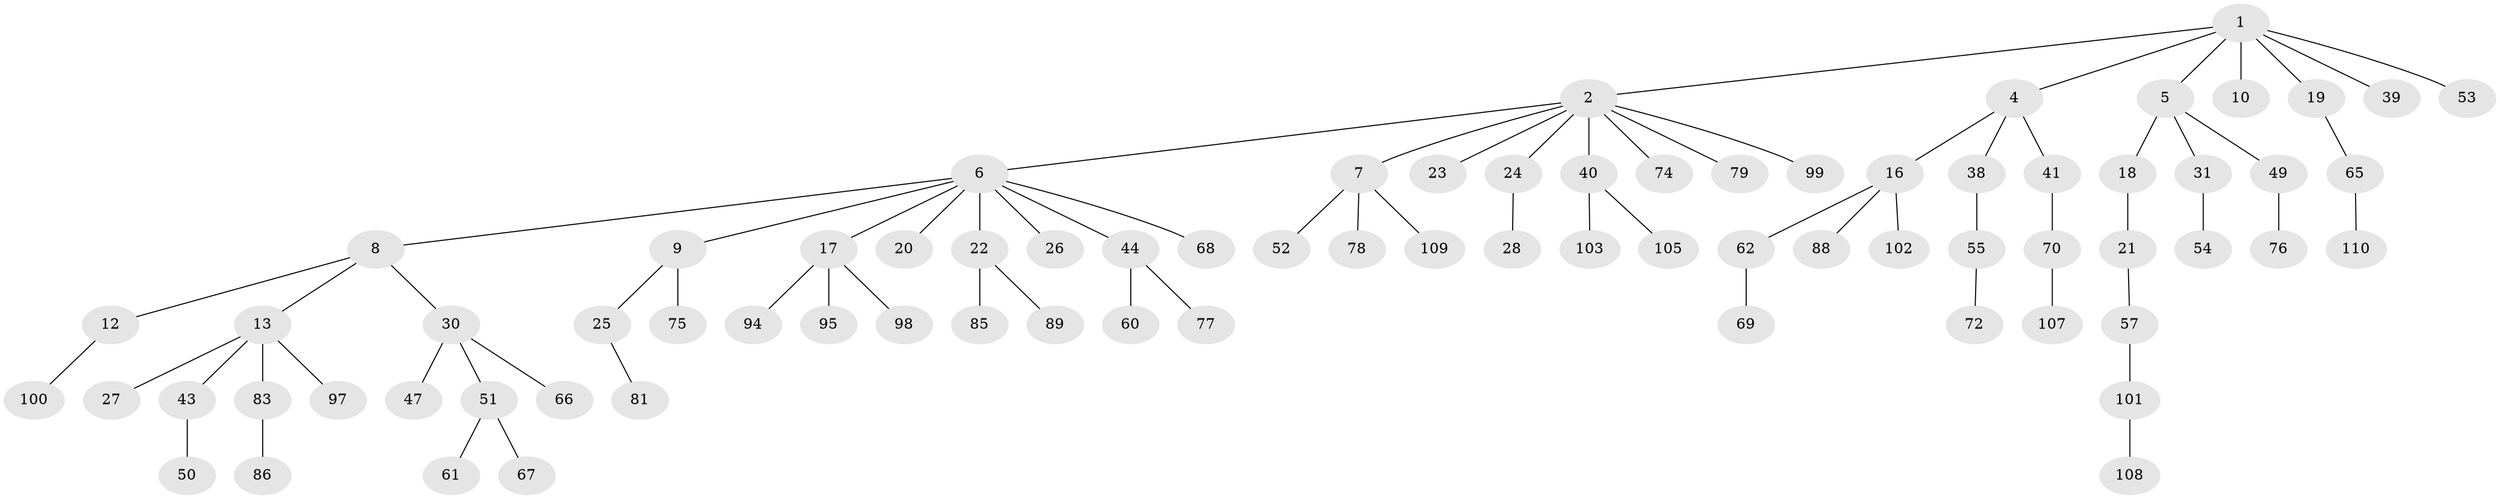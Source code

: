 // Generated by graph-tools (version 1.1) at 2025/52/02/27/25 19:52:10]
// undirected, 77 vertices, 76 edges
graph export_dot {
graph [start="1"]
  node [color=gray90,style=filled];
  1 [super="+29"];
  2 [super="+3"];
  4 [super="+11"];
  5;
  6 [super="+14"];
  7 [super="+46"];
  8;
  9 [super="+63"];
  10 [super="+15"];
  12 [super="+33"];
  13 [super="+32"];
  16 [super="+36"];
  17 [super="+34"];
  18;
  19 [super="+64"];
  20;
  21 [super="+56"];
  22 [super="+35"];
  23;
  24;
  25 [super="+45"];
  26;
  27;
  28 [super="+84"];
  30 [super="+37"];
  31 [super="+42"];
  38 [super="+106"];
  39 [super="+92"];
  40 [super="+71"];
  41;
  43;
  44 [super="+48"];
  47 [super="+58"];
  49;
  50;
  51;
  52;
  53 [super="+96"];
  54;
  55 [super="+59"];
  57;
  60;
  61 [super="+73"];
  62 [super="+104"];
  65 [super="+80"];
  66;
  67;
  68;
  69;
  70 [super="+82"];
  72 [super="+93"];
  74 [super="+90"];
  75 [super="+87"];
  76;
  77;
  78;
  79;
  81;
  83;
  85;
  86 [super="+91"];
  88;
  89;
  94;
  95;
  97;
  98;
  99 [super="+111"];
  100;
  101;
  102;
  103;
  105;
  107;
  108;
  109;
  110;
  1 -- 2;
  1 -- 4;
  1 -- 5;
  1 -- 10;
  1 -- 19;
  1 -- 39;
  1 -- 53;
  2 -- 7;
  2 -- 23;
  2 -- 40;
  2 -- 79;
  2 -- 99;
  2 -- 24;
  2 -- 74;
  2 -- 6;
  4 -- 38;
  4 -- 41;
  4 -- 16;
  5 -- 18;
  5 -- 31;
  5 -- 49;
  6 -- 8;
  6 -- 9;
  6 -- 22;
  6 -- 26;
  6 -- 44;
  6 -- 17;
  6 -- 20;
  6 -- 68;
  7 -- 109;
  7 -- 52;
  7 -- 78;
  8 -- 12;
  8 -- 13;
  8 -- 30;
  9 -- 25;
  9 -- 75;
  12 -- 100;
  13 -- 27;
  13 -- 43;
  13 -- 83;
  13 -- 97;
  16 -- 88;
  16 -- 102;
  16 -- 62;
  17 -- 95;
  17 -- 98;
  17 -- 94;
  18 -- 21;
  19 -- 65;
  21 -- 57;
  22 -- 89;
  22 -- 85;
  24 -- 28;
  25 -- 81;
  30 -- 51;
  30 -- 66;
  30 -- 47;
  31 -- 54;
  38 -- 55;
  40 -- 105;
  40 -- 103;
  41 -- 70;
  43 -- 50;
  44 -- 60;
  44 -- 77;
  49 -- 76;
  51 -- 61;
  51 -- 67;
  55 -- 72;
  57 -- 101;
  62 -- 69;
  65 -- 110;
  70 -- 107;
  83 -- 86;
  101 -- 108;
}
